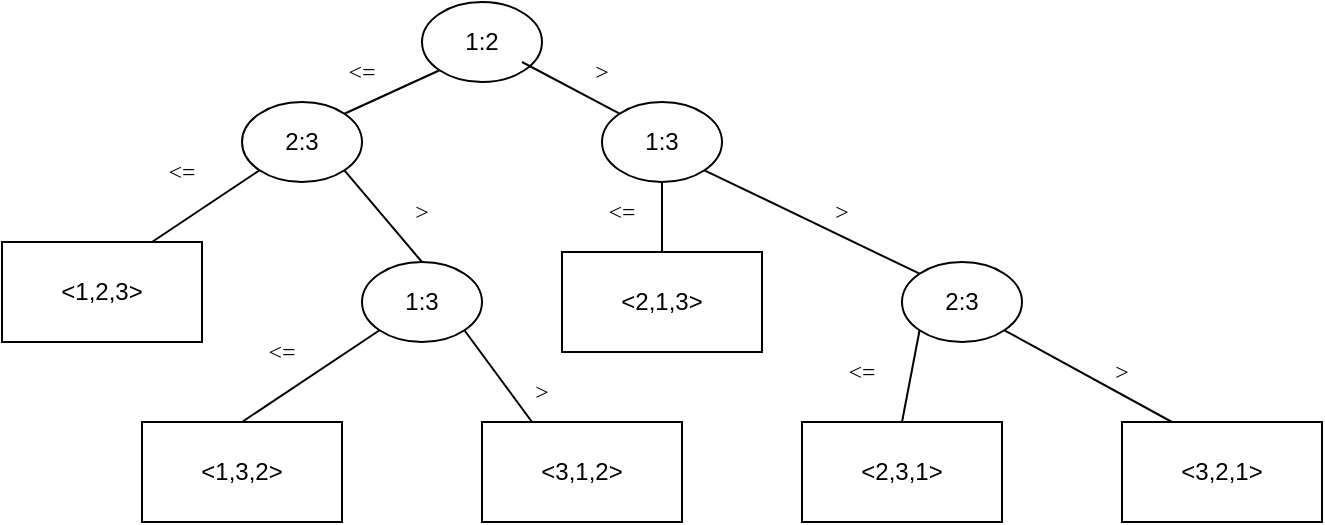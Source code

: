 <mxfile version="24.8.2">
  <diagram name="Page-1" id="tL4ynh3ONn1C_TDeTeHd">
    <mxGraphModel dx="794" dy="678" grid="1" gridSize="10" guides="1" tooltips="1" connect="1" arrows="1" fold="1" page="1" pageScale="1" pageWidth="850" pageHeight="1100" math="0" shadow="0">
      <root>
        <mxCell id="0" />
        <mxCell id="1" parent="0" />
        <mxCell id="ldLSEwPyGGo2iAvo_EIb-1" value="1:2" style="ellipse;whiteSpace=wrap;html=1;" vertex="1" parent="1">
          <mxGeometry x="310" y="80" width="60" height="40" as="geometry" />
        </mxCell>
        <mxCell id="ldLSEwPyGGo2iAvo_EIb-2" value="2:3" style="ellipse;whiteSpace=wrap;html=1;" vertex="1" parent="1">
          <mxGeometry x="220" y="130" width="60" height="40" as="geometry" />
        </mxCell>
        <mxCell id="ldLSEwPyGGo2iAvo_EIb-3" value="1:3" style="ellipse;whiteSpace=wrap;html=1;" vertex="1" parent="1">
          <mxGeometry x="400" y="130" width="60" height="40" as="geometry" />
        </mxCell>
        <mxCell id="ldLSEwPyGGo2iAvo_EIb-4" value="2:3" style="ellipse;whiteSpace=wrap;html=1;" vertex="1" parent="1">
          <mxGeometry x="550" y="210" width="60" height="40" as="geometry" />
        </mxCell>
        <mxCell id="ldLSEwPyGGo2iAvo_EIb-5" value="1:3" style="ellipse;whiteSpace=wrap;html=1;" vertex="1" parent="1">
          <mxGeometry x="280" y="210" width="60" height="40" as="geometry" />
        </mxCell>
        <mxCell id="ldLSEwPyGGo2iAvo_EIb-7" value="&amp;lt;1,2,3&amp;gt;" style="rounded=0;whiteSpace=wrap;html=1;" vertex="1" parent="1">
          <mxGeometry x="100" y="200" width="100" height="50" as="geometry" />
        </mxCell>
        <mxCell id="ldLSEwPyGGo2iAvo_EIb-8" value="&amp;lt;1,3,2&amp;gt;" style="rounded=0;whiteSpace=wrap;html=1;" vertex="1" parent="1">
          <mxGeometry x="170" y="290" width="100" height="50" as="geometry" />
        </mxCell>
        <mxCell id="ldLSEwPyGGo2iAvo_EIb-9" value="&amp;lt;3,1,2&amp;gt;" style="rounded=0;whiteSpace=wrap;html=1;" vertex="1" parent="1">
          <mxGeometry x="340" y="290" width="100" height="50" as="geometry" />
        </mxCell>
        <mxCell id="ldLSEwPyGGo2iAvo_EIb-10" value="&amp;lt;2,1,3&amp;gt;" style="rounded=0;whiteSpace=wrap;html=1;" vertex="1" parent="1">
          <mxGeometry x="380" y="205" width="100" height="50" as="geometry" />
        </mxCell>
        <mxCell id="ldLSEwPyGGo2iAvo_EIb-11" value="&amp;lt;2,3,1&amp;gt;" style="rounded=0;whiteSpace=wrap;html=1;" vertex="1" parent="1">
          <mxGeometry x="500" y="290" width="100" height="50" as="geometry" />
        </mxCell>
        <mxCell id="ldLSEwPyGGo2iAvo_EIb-12" value="&amp;lt;3,2,1&amp;gt;" style="rounded=0;whiteSpace=wrap;html=1;" vertex="1" parent="1">
          <mxGeometry x="660" y="290" width="100" height="50" as="geometry" />
        </mxCell>
        <mxCell id="ldLSEwPyGGo2iAvo_EIb-14" value="" style="endArrow=none;html=1;rounded=0;exitX=1;exitY=0;exitDx=0;exitDy=0;entryX=0;entryY=1;entryDx=0;entryDy=0;" edge="1" parent="1" source="ldLSEwPyGGo2iAvo_EIb-2" target="ldLSEwPyGGo2iAvo_EIb-1">
          <mxGeometry width="50" height="50" relative="1" as="geometry">
            <mxPoint x="380" y="380" as="sourcePoint" />
            <mxPoint x="430" y="330" as="targetPoint" />
          </mxGeometry>
        </mxCell>
        <mxCell id="ldLSEwPyGGo2iAvo_EIb-15" value="" style="endArrow=none;html=1;rounded=0;exitX=0;exitY=0;exitDx=0;exitDy=0;" edge="1" parent="1" source="ldLSEwPyGGo2iAvo_EIb-3">
          <mxGeometry width="50" height="50" relative="1" as="geometry">
            <mxPoint x="281" y="146" as="sourcePoint" />
            <mxPoint x="360" y="110" as="targetPoint" />
          </mxGeometry>
        </mxCell>
        <mxCell id="ldLSEwPyGGo2iAvo_EIb-16" value="" style="endArrow=none;html=1;rounded=0;exitX=0;exitY=0;exitDx=0;exitDy=0;entryX=1;entryY=1;entryDx=0;entryDy=0;" edge="1" parent="1" source="ldLSEwPyGGo2iAvo_EIb-4" target="ldLSEwPyGGo2iAvo_EIb-3">
          <mxGeometry width="50" height="50" relative="1" as="geometry">
            <mxPoint x="419" y="146" as="sourcePoint" />
            <mxPoint x="380" y="110" as="targetPoint" />
          </mxGeometry>
        </mxCell>
        <mxCell id="ldLSEwPyGGo2iAvo_EIb-17" value="" style="endArrow=none;html=1;rounded=0;exitX=0.5;exitY=0;exitDx=0;exitDy=0;entryX=0.5;entryY=1;entryDx=0;entryDy=0;" edge="1" parent="1" source="ldLSEwPyGGo2iAvo_EIb-10" target="ldLSEwPyGGo2iAvo_EIb-3">
          <mxGeometry width="50" height="50" relative="1" as="geometry">
            <mxPoint x="569" y="226" as="sourcePoint" />
            <mxPoint x="461" y="174" as="targetPoint" />
          </mxGeometry>
        </mxCell>
        <mxCell id="ldLSEwPyGGo2iAvo_EIb-18" value="" style="endArrow=none;html=1;rounded=0;entryX=0.5;entryY=0;entryDx=0;entryDy=0;exitX=0;exitY=1;exitDx=0;exitDy=0;" edge="1" parent="1" source="ldLSEwPyGGo2iAvo_EIb-4" target="ldLSEwPyGGo2iAvo_EIb-11">
          <mxGeometry width="50" height="50" relative="1" as="geometry">
            <mxPoint x="580" y="250" as="sourcePoint" />
            <mxPoint x="461" y="174" as="targetPoint" />
          </mxGeometry>
        </mxCell>
        <mxCell id="ldLSEwPyGGo2iAvo_EIb-19" value="" style="endArrow=none;html=1;rounded=0;exitX=1;exitY=1;exitDx=0;exitDy=0;entryX=0.25;entryY=0;entryDx=0;entryDy=0;" edge="1" parent="1" source="ldLSEwPyGGo2iAvo_EIb-4" target="ldLSEwPyGGo2iAvo_EIb-12">
          <mxGeometry width="50" height="50" relative="1" as="geometry">
            <mxPoint x="590" y="260" as="sourcePoint" />
            <mxPoint x="560" y="300" as="targetPoint" />
          </mxGeometry>
        </mxCell>
        <mxCell id="ldLSEwPyGGo2iAvo_EIb-20" value="" style="endArrow=none;html=1;rounded=0;exitX=1;exitY=1;exitDx=0;exitDy=0;entryX=0.5;entryY=0;entryDx=0;entryDy=0;" edge="1" parent="1" source="ldLSEwPyGGo2iAvo_EIb-2" target="ldLSEwPyGGo2iAvo_EIb-5">
          <mxGeometry width="50" height="50" relative="1" as="geometry">
            <mxPoint x="281" y="146" as="sourcePoint" />
            <mxPoint x="329" y="124" as="targetPoint" />
          </mxGeometry>
        </mxCell>
        <mxCell id="ldLSEwPyGGo2iAvo_EIb-21" value="" style="endArrow=none;html=1;rounded=0;exitX=0;exitY=1;exitDx=0;exitDy=0;entryX=0.75;entryY=0;entryDx=0;entryDy=0;" edge="1" parent="1" source="ldLSEwPyGGo2iAvo_EIb-2" target="ldLSEwPyGGo2iAvo_EIb-7">
          <mxGeometry width="50" height="50" relative="1" as="geometry">
            <mxPoint x="281" y="174" as="sourcePoint" />
            <mxPoint x="299" y="226" as="targetPoint" />
          </mxGeometry>
        </mxCell>
        <mxCell id="ldLSEwPyGGo2iAvo_EIb-22" value="" style="endArrow=none;html=1;rounded=0;exitX=0;exitY=1;exitDx=0;exitDy=0;entryX=0.5;entryY=0;entryDx=0;entryDy=0;" edge="1" parent="1" source="ldLSEwPyGGo2iAvo_EIb-5" target="ldLSEwPyGGo2iAvo_EIb-8">
          <mxGeometry width="50" height="50" relative="1" as="geometry">
            <mxPoint x="239" y="174" as="sourcePoint" />
            <mxPoint x="185" y="210" as="targetPoint" />
          </mxGeometry>
        </mxCell>
        <mxCell id="ldLSEwPyGGo2iAvo_EIb-23" value="" style="endArrow=none;html=1;rounded=0;exitX=1;exitY=1;exitDx=0;exitDy=0;entryX=0.25;entryY=0;entryDx=0;entryDy=0;" edge="1" parent="1" source="ldLSEwPyGGo2iAvo_EIb-5" target="ldLSEwPyGGo2iAvo_EIb-9">
          <mxGeometry width="50" height="50" relative="1" as="geometry">
            <mxPoint x="299" y="254" as="sourcePoint" />
            <mxPoint x="230" y="300" as="targetPoint" />
          </mxGeometry>
        </mxCell>
        <mxCell id="ldLSEwPyGGo2iAvo_EIb-25" value="&amp;lt;=" style="text;html=1;align=center;verticalAlign=middle;whiteSpace=wrap;rounded=0;fontFamily=Fira Code;fontSource=https%3A%2F%2Ffonts.googleapis.com%2Fcss%3Ffamily%3DFira%2BCode;" vertex="1" parent="1">
          <mxGeometry x="250" y="100" width="60" height="30" as="geometry" />
        </mxCell>
        <mxCell id="ldLSEwPyGGo2iAvo_EIb-26" value="&amp;gt;" style="text;html=1;align=center;verticalAlign=middle;whiteSpace=wrap;rounded=0;fontFamily=Fira Code;fontSource=https%3A%2F%2Ffonts.googleapis.com%2Fcss%3Ffamily%3DFira%2BCode;" vertex="1" parent="1">
          <mxGeometry x="630" y="250" width="60" height="30" as="geometry" />
        </mxCell>
        <mxCell id="ldLSEwPyGGo2iAvo_EIb-27" value="&amp;gt;" style="text;html=1;align=center;verticalAlign=middle;whiteSpace=wrap;rounded=0;fontFamily=Fira Code;fontSource=https%3A%2F%2Ffonts.googleapis.com%2Fcss%3Ffamily%3DFira%2BCode;" vertex="1" parent="1">
          <mxGeometry x="370" y="100" width="60" height="30" as="geometry" />
        </mxCell>
        <mxCell id="ldLSEwPyGGo2iAvo_EIb-28" value="&amp;gt;" style="text;html=1;align=center;verticalAlign=middle;whiteSpace=wrap;rounded=0;fontFamily=Fira Code;fontSource=https%3A%2F%2Ffonts.googleapis.com%2Fcss%3Ffamily%3DFira%2BCode;" vertex="1" parent="1">
          <mxGeometry x="490" y="170" width="60" height="30" as="geometry" />
        </mxCell>
        <mxCell id="ldLSEwPyGGo2iAvo_EIb-29" value="&amp;gt;" style="text;html=1;align=center;verticalAlign=middle;whiteSpace=wrap;rounded=0;fontFamily=Fira Code;fontSource=https%3A%2F%2Ffonts.googleapis.com%2Fcss%3Ffamily%3DFira%2BCode;" vertex="1" parent="1">
          <mxGeometry x="280" y="170" width="60" height="30" as="geometry" />
        </mxCell>
        <mxCell id="ldLSEwPyGGo2iAvo_EIb-30" value="&amp;lt;=" style="text;html=1;align=center;verticalAlign=middle;whiteSpace=wrap;rounded=0;fontFamily=Fira Code;fontSource=https%3A%2F%2Ffonts.googleapis.com%2Fcss%3Ffamily%3DFira%2BCode;" vertex="1" parent="1">
          <mxGeometry x="160" y="150" width="60" height="30" as="geometry" />
        </mxCell>
        <mxCell id="ldLSEwPyGGo2iAvo_EIb-31" value="&amp;lt;=" style="text;html=1;align=center;verticalAlign=middle;whiteSpace=wrap;rounded=0;fontFamily=Fira Code;fontSource=https%3A%2F%2Ffonts.googleapis.com%2Fcss%3Ffamily%3DFira%2BCode;" vertex="1" parent="1">
          <mxGeometry x="210" y="240" width="60" height="30" as="geometry" />
        </mxCell>
        <mxCell id="ldLSEwPyGGo2iAvo_EIb-32" value="&amp;lt;=" style="text;html=1;align=center;verticalAlign=middle;whiteSpace=wrap;rounded=0;fontFamily=Fira Code;fontSource=https%3A%2F%2Ffonts.googleapis.com%2Fcss%3Ffamily%3DFira%2BCode;" vertex="1" parent="1">
          <mxGeometry x="380" y="170" width="60" height="30" as="geometry" />
        </mxCell>
        <mxCell id="ldLSEwPyGGo2iAvo_EIb-33" value="&amp;lt;=" style="text;html=1;align=center;verticalAlign=middle;whiteSpace=wrap;rounded=0;fontFamily=Fira Code;fontSource=https%3A%2F%2Ffonts.googleapis.com%2Fcss%3Ffamily%3DFira%2BCode;" vertex="1" parent="1">
          <mxGeometry x="500" y="250" width="60" height="30" as="geometry" />
        </mxCell>
        <mxCell id="ldLSEwPyGGo2iAvo_EIb-34" value="&amp;gt;" style="text;html=1;align=center;verticalAlign=middle;whiteSpace=wrap;rounded=0;fontFamily=Fira Code;fontSource=https%3A%2F%2Ffonts.googleapis.com%2Fcss%3Ffamily%3DFira%2BCode;" vertex="1" parent="1">
          <mxGeometry x="340" y="260" width="60" height="30" as="geometry" />
        </mxCell>
      </root>
    </mxGraphModel>
  </diagram>
</mxfile>
